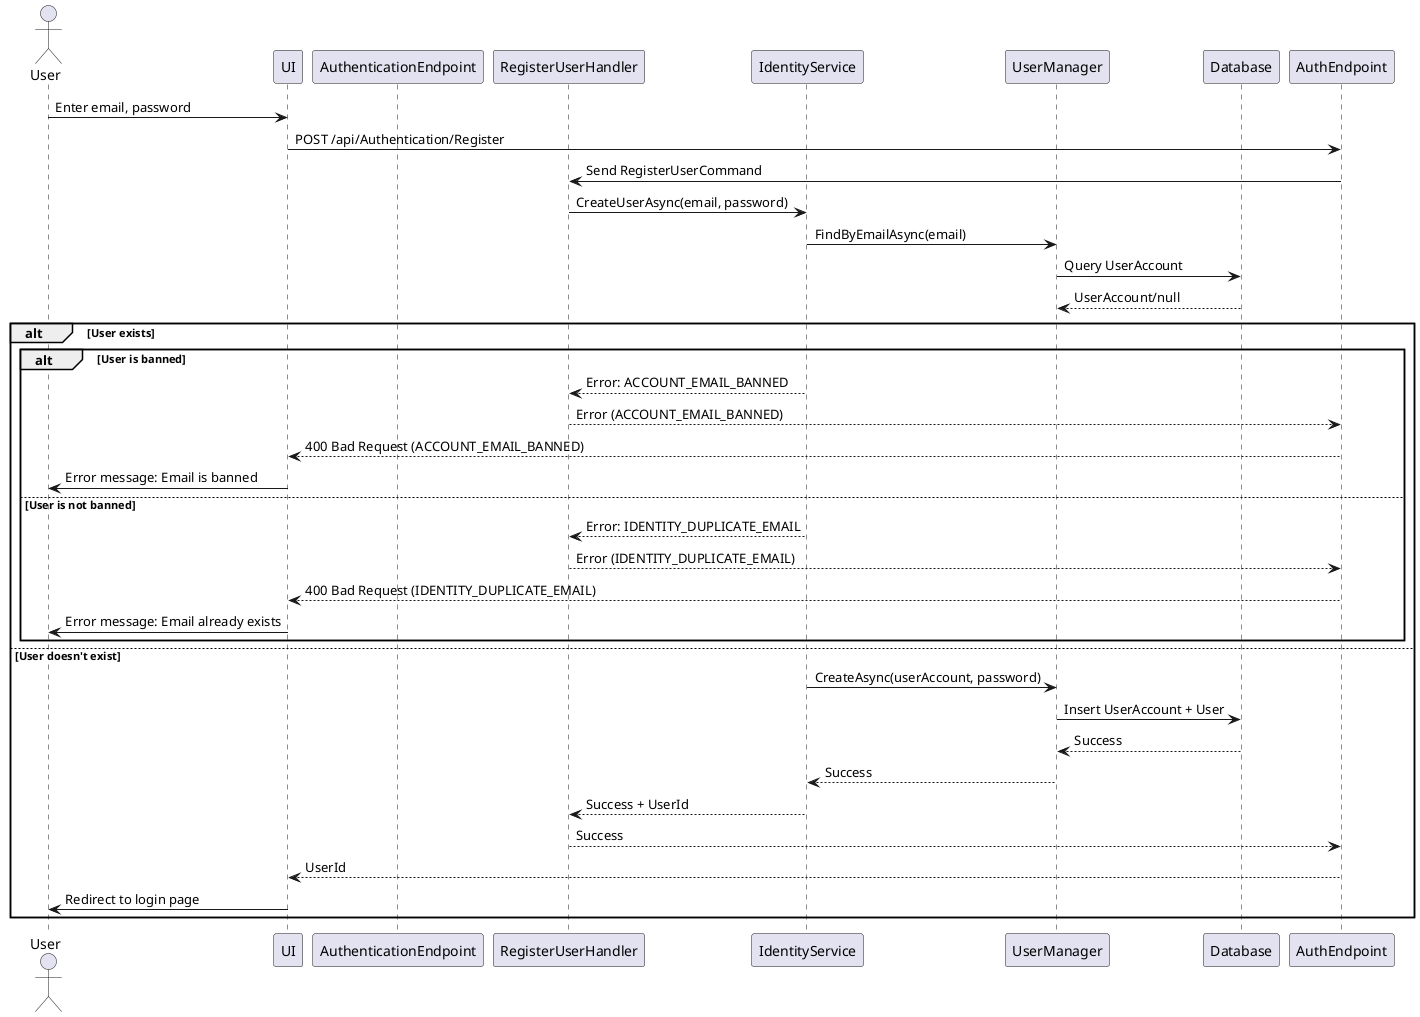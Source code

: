 @startuml
actor User
participant UI
participant AuthenticationEndpoint
participant RegisterUserHandler
participant IdentityService
participant UserManager
participant Database

User -> UI : Enter email, password
UI -> AuthEndpoint : POST /api/Authentication/Register
AuthEndpoint -> RegisterUserHandler : Send RegisterUserCommand
RegisterUserHandler -> IdentityService : CreateUserAsync(email, password)
IdentityService -> UserManager : FindByEmailAsync(email)
UserManager -> Database : Query UserAccount
Database --> UserManager : UserAccount/null
alt User exists
    alt User is banned
        IdentityService --> RegisterUserHandler : Error: ACCOUNT_EMAIL_BANNED
        RegisterUserHandler --> AuthEndpoint : Error (ACCOUNT_EMAIL_BANNED)
        AuthEndpoint --> UI : 400 Bad Request (ACCOUNT_EMAIL_BANNED)
        UI -> User : Error message: Email is banned
    else User is not banned
        IdentityService --> RegisterUserHandler : Error: IDENTITY_DUPLICATE_EMAIL
        RegisterUserHandler --> AuthEndpoint : Error (IDENTITY_DUPLICATE_EMAIL)
        AuthEndpoint --> UI : 400 Bad Request (IDENTITY_DUPLICATE_EMAIL)
        UI -> User : Error message: Email already exists
    end
else User doesn't exist
    IdentityService -> UserManager : CreateAsync(userAccount, password)
    UserManager -> Database : Insert UserAccount + User
    Database --> UserManager : Success
    UserManager --> IdentityService : Success
    IdentityService --> RegisterUserHandler : Success + UserId
    RegisterUserHandler --> AuthEndpoint : Success
    AuthEndpoint --> UI : UserId
    UI -> User : Redirect to login page
end
@enduml
